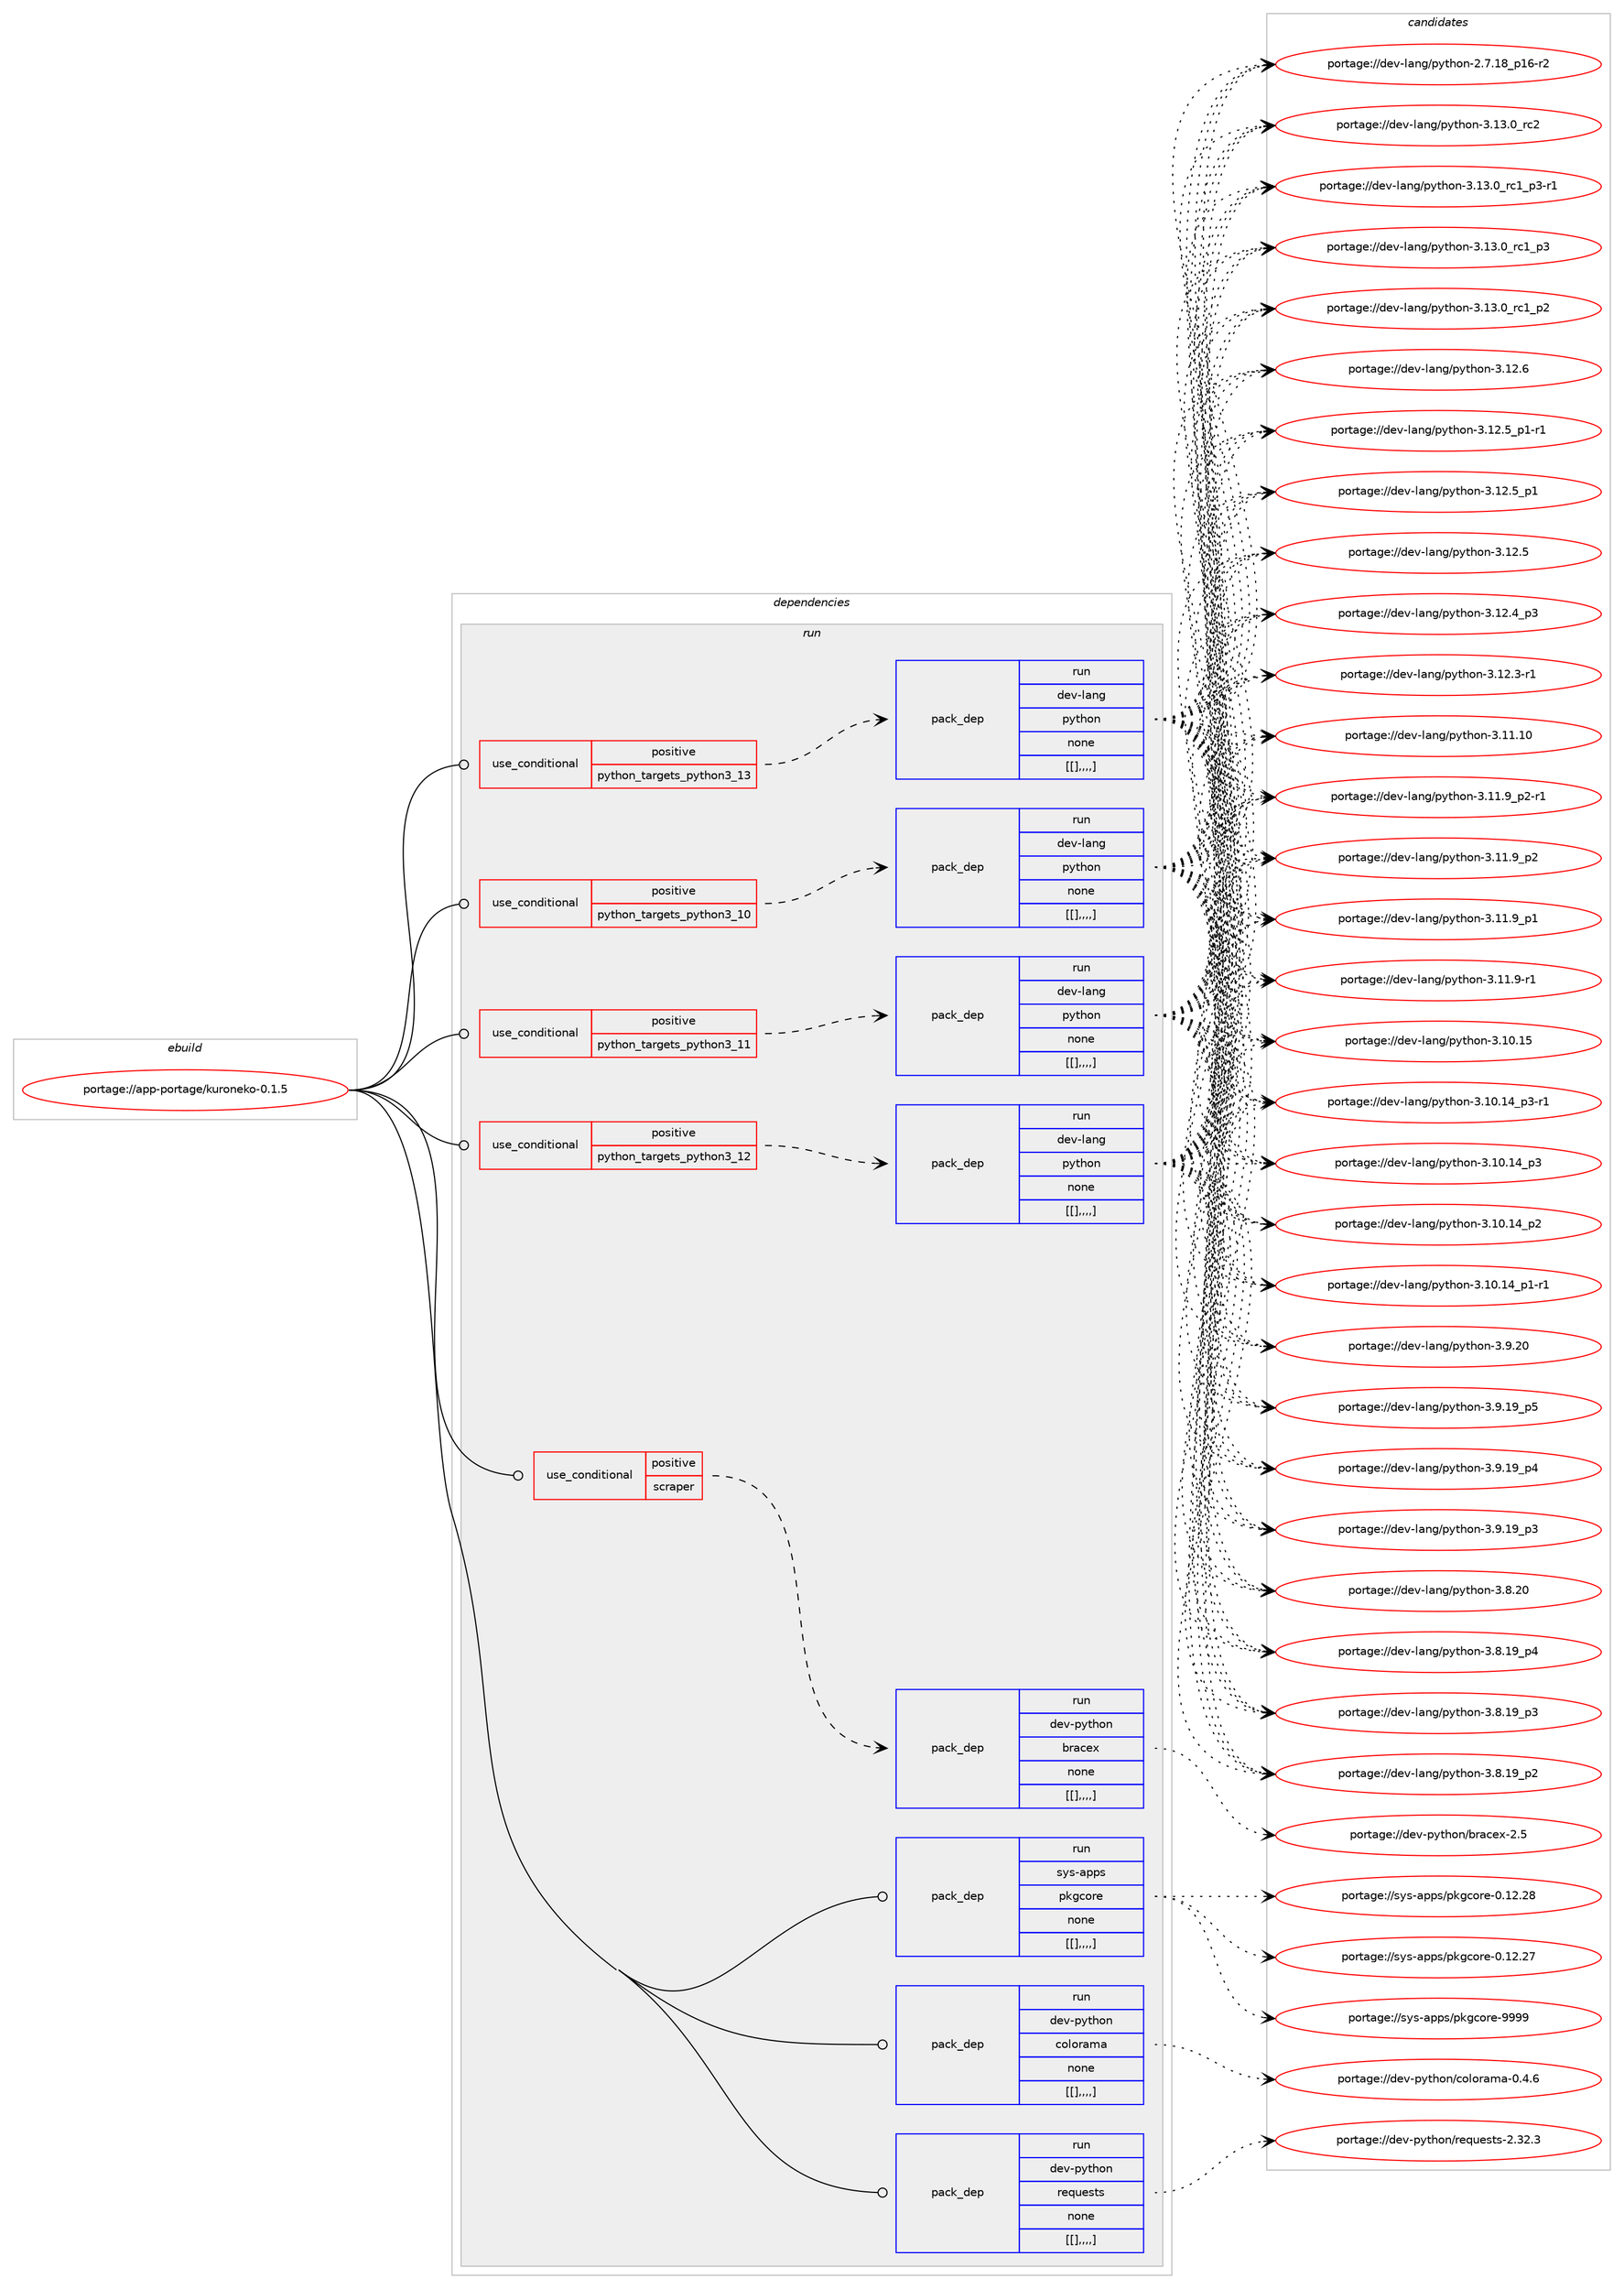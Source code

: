 digraph prolog {

# *************
# Graph options
# *************

newrank=true;
concentrate=true;
compound=true;
graph [rankdir=LR,fontname=Helvetica,fontsize=10,ranksep=1.5];#, ranksep=2.5, nodesep=0.2];
edge  [arrowhead=vee];
node  [fontname=Helvetica,fontsize=10];

# **********
# The ebuild
# **********

subgraph cluster_leftcol {
color=gray;
label=<<i>ebuild</i>>;
id [label="portage://app-portage/kuroneko-0.1.5", color=red, width=4, href="../app-portage/kuroneko-0.1.5.svg"];
}

# ****************
# The dependencies
# ****************

subgraph cluster_midcol {
color=gray;
label=<<i>dependencies</i>>;
subgraph cluster_compile {
fillcolor="#eeeeee";
style=filled;
label=<<i>compile</i>>;
}
subgraph cluster_compileandrun {
fillcolor="#eeeeee";
style=filled;
label=<<i>compile and run</i>>;
}
subgraph cluster_run {
fillcolor="#eeeeee";
style=filled;
label=<<i>run</i>>;
subgraph cond14273 {
dependency51447 [label=<<TABLE BORDER="0" CELLBORDER="1" CELLSPACING="0" CELLPADDING="4"><TR><TD ROWSPAN="3" CELLPADDING="10">use_conditional</TD></TR><TR><TD>positive</TD></TR><TR><TD>python_targets_python3_10</TD></TR></TABLE>>, shape=none, color=red];
subgraph pack36710 {
dependency51448 [label=<<TABLE BORDER="0" CELLBORDER="1" CELLSPACING="0" CELLPADDING="4" WIDTH="220"><TR><TD ROWSPAN="6" CELLPADDING="30">pack_dep</TD></TR><TR><TD WIDTH="110">run</TD></TR><TR><TD>dev-lang</TD></TR><TR><TD>python</TD></TR><TR><TD>none</TD></TR><TR><TD>[[],,,,]</TD></TR></TABLE>>, shape=none, color=blue];
}
dependency51447:e -> dependency51448:w [weight=20,style="dashed",arrowhead="vee"];
}
id:e -> dependency51447:w [weight=20,style="solid",arrowhead="odot"];
subgraph cond14274 {
dependency51449 [label=<<TABLE BORDER="0" CELLBORDER="1" CELLSPACING="0" CELLPADDING="4"><TR><TD ROWSPAN="3" CELLPADDING="10">use_conditional</TD></TR><TR><TD>positive</TD></TR><TR><TD>python_targets_python3_11</TD></TR></TABLE>>, shape=none, color=red];
subgraph pack36711 {
dependency51450 [label=<<TABLE BORDER="0" CELLBORDER="1" CELLSPACING="0" CELLPADDING="4" WIDTH="220"><TR><TD ROWSPAN="6" CELLPADDING="30">pack_dep</TD></TR><TR><TD WIDTH="110">run</TD></TR><TR><TD>dev-lang</TD></TR><TR><TD>python</TD></TR><TR><TD>none</TD></TR><TR><TD>[[],,,,]</TD></TR></TABLE>>, shape=none, color=blue];
}
dependency51449:e -> dependency51450:w [weight=20,style="dashed",arrowhead="vee"];
}
id:e -> dependency51449:w [weight=20,style="solid",arrowhead="odot"];
subgraph cond14275 {
dependency51451 [label=<<TABLE BORDER="0" CELLBORDER="1" CELLSPACING="0" CELLPADDING="4"><TR><TD ROWSPAN="3" CELLPADDING="10">use_conditional</TD></TR><TR><TD>positive</TD></TR><TR><TD>python_targets_python3_12</TD></TR></TABLE>>, shape=none, color=red];
subgraph pack36712 {
dependency51452 [label=<<TABLE BORDER="0" CELLBORDER="1" CELLSPACING="0" CELLPADDING="4" WIDTH="220"><TR><TD ROWSPAN="6" CELLPADDING="30">pack_dep</TD></TR><TR><TD WIDTH="110">run</TD></TR><TR><TD>dev-lang</TD></TR><TR><TD>python</TD></TR><TR><TD>none</TD></TR><TR><TD>[[],,,,]</TD></TR></TABLE>>, shape=none, color=blue];
}
dependency51451:e -> dependency51452:w [weight=20,style="dashed",arrowhead="vee"];
}
id:e -> dependency51451:w [weight=20,style="solid",arrowhead="odot"];
subgraph cond14276 {
dependency51453 [label=<<TABLE BORDER="0" CELLBORDER="1" CELLSPACING="0" CELLPADDING="4"><TR><TD ROWSPAN="3" CELLPADDING="10">use_conditional</TD></TR><TR><TD>positive</TD></TR><TR><TD>python_targets_python3_13</TD></TR></TABLE>>, shape=none, color=red];
subgraph pack36713 {
dependency51454 [label=<<TABLE BORDER="0" CELLBORDER="1" CELLSPACING="0" CELLPADDING="4" WIDTH="220"><TR><TD ROWSPAN="6" CELLPADDING="30">pack_dep</TD></TR><TR><TD WIDTH="110">run</TD></TR><TR><TD>dev-lang</TD></TR><TR><TD>python</TD></TR><TR><TD>none</TD></TR><TR><TD>[[],,,,]</TD></TR></TABLE>>, shape=none, color=blue];
}
dependency51453:e -> dependency51454:w [weight=20,style="dashed",arrowhead="vee"];
}
id:e -> dependency51453:w [weight=20,style="solid",arrowhead="odot"];
subgraph cond14277 {
dependency51455 [label=<<TABLE BORDER="0" CELLBORDER="1" CELLSPACING="0" CELLPADDING="4"><TR><TD ROWSPAN="3" CELLPADDING="10">use_conditional</TD></TR><TR><TD>positive</TD></TR><TR><TD>scraper</TD></TR></TABLE>>, shape=none, color=red];
subgraph pack36714 {
dependency51456 [label=<<TABLE BORDER="0" CELLBORDER="1" CELLSPACING="0" CELLPADDING="4" WIDTH="220"><TR><TD ROWSPAN="6" CELLPADDING="30">pack_dep</TD></TR><TR><TD WIDTH="110">run</TD></TR><TR><TD>dev-python</TD></TR><TR><TD>bracex</TD></TR><TR><TD>none</TD></TR><TR><TD>[[],,,,]</TD></TR></TABLE>>, shape=none, color=blue];
}
dependency51455:e -> dependency51456:w [weight=20,style="dashed",arrowhead="vee"];
}
id:e -> dependency51455:w [weight=20,style="solid",arrowhead="odot"];
subgraph pack36715 {
dependency51457 [label=<<TABLE BORDER="0" CELLBORDER="1" CELLSPACING="0" CELLPADDING="4" WIDTH="220"><TR><TD ROWSPAN="6" CELLPADDING="30">pack_dep</TD></TR><TR><TD WIDTH="110">run</TD></TR><TR><TD>dev-python</TD></TR><TR><TD>colorama</TD></TR><TR><TD>none</TD></TR><TR><TD>[[],,,,]</TD></TR></TABLE>>, shape=none, color=blue];
}
id:e -> dependency51457:w [weight=20,style="solid",arrowhead="odot"];
subgraph pack36716 {
dependency51458 [label=<<TABLE BORDER="0" CELLBORDER="1" CELLSPACING="0" CELLPADDING="4" WIDTH="220"><TR><TD ROWSPAN="6" CELLPADDING="30">pack_dep</TD></TR><TR><TD WIDTH="110">run</TD></TR><TR><TD>dev-python</TD></TR><TR><TD>requests</TD></TR><TR><TD>none</TD></TR><TR><TD>[[],,,,]</TD></TR></TABLE>>, shape=none, color=blue];
}
id:e -> dependency51458:w [weight=20,style="solid",arrowhead="odot"];
subgraph pack36717 {
dependency51459 [label=<<TABLE BORDER="0" CELLBORDER="1" CELLSPACING="0" CELLPADDING="4" WIDTH="220"><TR><TD ROWSPAN="6" CELLPADDING="30">pack_dep</TD></TR><TR><TD WIDTH="110">run</TD></TR><TR><TD>sys-apps</TD></TR><TR><TD>pkgcore</TD></TR><TR><TD>none</TD></TR><TR><TD>[[],,,,]</TD></TR></TABLE>>, shape=none, color=blue];
}
id:e -> dependency51459:w [weight=20,style="solid",arrowhead="odot"];
}
}

# **************
# The candidates
# **************

subgraph cluster_choices {
rank=same;
color=gray;
label=<<i>candidates</i>>;

subgraph choice36710 {
color=black;
nodesep=1;
choice10010111845108971101034711212111610411111045514649514648951149950 [label="portage://dev-lang/python-3.13.0_rc2", color=red, width=4,href="../dev-lang/python-3.13.0_rc2.svg"];
choice1001011184510897110103471121211161041111104551464951464895114994995112514511449 [label="portage://dev-lang/python-3.13.0_rc1_p3-r1", color=red, width=4,href="../dev-lang/python-3.13.0_rc1_p3-r1.svg"];
choice100101118451089711010347112121116104111110455146495146489511499499511251 [label="portage://dev-lang/python-3.13.0_rc1_p3", color=red, width=4,href="../dev-lang/python-3.13.0_rc1_p3.svg"];
choice100101118451089711010347112121116104111110455146495146489511499499511250 [label="portage://dev-lang/python-3.13.0_rc1_p2", color=red, width=4,href="../dev-lang/python-3.13.0_rc1_p2.svg"];
choice10010111845108971101034711212111610411111045514649504654 [label="portage://dev-lang/python-3.12.6", color=red, width=4,href="../dev-lang/python-3.12.6.svg"];
choice1001011184510897110103471121211161041111104551464950465395112494511449 [label="portage://dev-lang/python-3.12.5_p1-r1", color=red, width=4,href="../dev-lang/python-3.12.5_p1-r1.svg"];
choice100101118451089711010347112121116104111110455146495046539511249 [label="portage://dev-lang/python-3.12.5_p1", color=red, width=4,href="../dev-lang/python-3.12.5_p1.svg"];
choice10010111845108971101034711212111610411111045514649504653 [label="portage://dev-lang/python-3.12.5", color=red, width=4,href="../dev-lang/python-3.12.5.svg"];
choice100101118451089711010347112121116104111110455146495046529511251 [label="portage://dev-lang/python-3.12.4_p3", color=red, width=4,href="../dev-lang/python-3.12.4_p3.svg"];
choice100101118451089711010347112121116104111110455146495046514511449 [label="portage://dev-lang/python-3.12.3-r1", color=red, width=4,href="../dev-lang/python-3.12.3-r1.svg"];
choice1001011184510897110103471121211161041111104551464949464948 [label="portage://dev-lang/python-3.11.10", color=red, width=4,href="../dev-lang/python-3.11.10.svg"];
choice1001011184510897110103471121211161041111104551464949465795112504511449 [label="portage://dev-lang/python-3.11.9_p2-r1", color=red, width=4,href="../dev-lang/python-3.11.9_p2-r1.svg"];
choice100101118451089711010347112121116104111110455146494946579511250 [label="portage://dev-lang/python-3.11.9_p2", color=red, width=4,href="../dev-lang/python-3.11.9_p2.svg"];
choice100101118451089711010347112121116104111110455146494946579511249 [label="portage://dev-lang/python-3.11.9_p1", color=red, width=4,href="../dev-lang/python-3.11.9_p1.svg"];
choice100101118451089711010347112121116104111110455146494946574511449 [label="portage://dev-lang/python-3.11.9-r1", color=red, width=4,href="../dev-lang/python-3.11.9-r1.svg"];
choice1001011184510897110103471121211161041111104551464948464953 [label="portage://dev-lang/python-3.10.15", color=red, width=4,href="../dev-lang/python-3.10.15.svg"];
choice100101118451089711010347112121116104111110455146494846495295112514511449 [label="portage://dev-lang/python-3.10.14_p3-r1", color=red, width=4,href="../dev-lang/python-3.10.14_p3-r1.svg"];
choice10010111845108971101034711212111610411111045514649484649529511251 [label="portage://dev-lang/python-3.10.14_p3", color=red, width=4,href="../dev-lang/python-3.10.14_p3.svg"];
choice10010111845108971101034711212111610411111045514649484649529511250 [label="portage://dev-lang/python-3.10.14_p2", color=red, width=4,href="../dev-lang/python-3.10.14_p2.svg"];
choice100101118451089711010347112121116104111110455146494846495295112494511449 [label="portage://dev-lang/python-3.10.14_p1-r1", color=red, width=4,href="../dev-lang/python-3.10.14_p1-r1.svg"];
choice10010111845108971101034711212111610411111045514657465048 [label="portage://dev-lang/python-3.9.20", color=red, width=4,href="../dev-lang/python-3.9.20.svg"];
choice100101118451089711010347112121116104111110455146574649579511253 [label="portage://dev-lang/python-3.9.19_p5", color=red, width=4,href="../dev-lang/python-3.9.19_p5.svg"];
choice100101118451089711010347112121116104111110455146574649579511252 [label="portage://dev-lang/python-3.9.19_p4", color=red, width=4,href="../dev-lang/python-3.9.19_p4.svg"];
choice100101118451089711010347112121116104111110455146574649579511251 [label="portage://dev-lang/python-3.9.19_p3", color=red, width=4,href="../dev-lang/python-3.9.19_p3.svg"];
choice10010111845108971101034711212111610411111045514656465048 [label="portage://dev-lang/python-3.8.20", color=red, width=4,href="../dev-lang/python-3.8.20.svg"];
choice100101118451089711010347112121116104111110455146564649579511252 [label="portage://dev-lang/python-3.8.19_p4", color=red, width=4,href="../dev-lang/python-3.8.19_p4.svg"];
choice100101118451089711010347112121116104111110455146564649579511251 [label="portage://dev-lang/python-3.8.19_p3", color=red, width=4,href="../dev-lang/python-3.8.19_p3.svg"];
choice100101118451089711010347112121116104111110455146564649579511250 [label="portage://dev-lang/python-3.8.19_p2", color=red, width=4,href="../dev-lang/python-3.8.19_p2.svg"];
choice100101118451089711010347112121116104111110455046554649569511249544511450 [label="portage://dev-lang/python-2.7.18_p16-r2", color=red, width=4,href="../dev-lang/python-2.7.18_p16-r2.svg"];
dependency51448:e -> choice10010111845108971101034711212111610411111045514649514648951149950:w [style=dotted,weight="100"];
dependency51448:e -> choice1001011184510897110103471121211161041111104551464951464895114994995112514511449:w [style=dotted,weight="100"];
dependency51448:e -> choice100101118451089711010347112121116104111110455146495146489511499499511251:w [style=dotted,weight="100"];
dependency51448:e -> choice100101118451089711010347112121116104111110455146495146489511499499511250:w [style=dotted,weight="100"];
dependency51448:e -> choice10010111845108971101034711212111610411111045514649504654:w [style=dotted,weight="100"];
dependency51448:e -> choice1001011184510897110103471121211161041111104551464950465395112494511449:w [style=dotted,weight="100"];
dependency51448:e -> choice100101118451089711010347112121116104111110455146495046539511249:w [style=dotted,weight="100"];
dependency51448:e -> choice10010111845108971101034711212111610411111045514649504653:w [style=dotted,weight="100"];
dependency51448:e -> choice100101118451089711010347112121116104111110455146495046529511251:w [style=dotted,weight="100"];
dependency51448:e -> choice100101118451089711010347112121116104111110455146495046514511449:w [style=dotted,weight="100"];
dependency51448:e -> choice1001011184510897110103471121211161041111104551464949464948:w [style=dotted,weight="100"];
dependency51448:e -> choice1001011184510897110103471121211161041111104551464949465795112504511449:w [style=dotted,weight="100"];
dependency51448:e -> choice100101118451089711010347112121116104111110455146494946579511250:w [style=dotted,weight="100"];
dependency51448:e -> choice100101118451089711010347112121116104111110455146494946579511249:w [style=dotted,weight="100"];
dependency51448:e -> choice100101118451089711010347112121116104111110455146494946574511449:w [style=dotted,weight="100"];
dependency51448:e -> choice1001011184510897110103471121211161041111104551464948464953:w [style=dotted,weight="100"];
dependency51448:e -> choice100101118451089711010347112121116104111110455146494846495295112514511449:w [style=dotted,weight="100"];
dependency51448:e -> choice10010111845108971101034711212111610411111045514649484649529511251:w [style=dotted,weight="100"];
dependency51448:e -> choice10010111845108971101034711212111610411111045514649484649529511250:w [style=dotted,weight="100"];
dependency51448:e -> choice100101118451089711010347112121116104111110455146494846495295112494511449:w [style=dotted,weight="100"];
dependency51448:e -> choice10010111845108971101034711212111610411111045514657465048:w [style=dotted,weight="100"];
dependency51448:e -> choice100101118451089711010347112121116104111110455146574649579511253:w [style=dotted,weight="100"];
dependency51448:e -> choice100101118451089711010347112121116104111110455146574649579511252:w [style=dotted,weight="100"];
dependency51448:e -> choice100101118451089711010347112121116104111110455146574649579511251:w [style=dotted,weight="100"];
dependency51448:e -> choice10010111845108971101034711212111610411111045514656465048:w [style=dotted,weight="100"];
dependency51448:e -> choice100101118451089711010347112121116104111110455146564649579511252:w [style=dotted,weight="100"];
dependency51448:e -> choice100101118451089711010347112121116104111110455146564649579511251:w [style=dotted,weight="100"];
dependency51448:e -> choice100101118451089711010347112121116104111110455146564649579511250:w [style=dotted,weight="100"];
dependency51448:e -> choice100101118451089711010347112121116104111110455046554649569511249544511450:w [style=dotted,weight="100"];
}
subgraph choice36711 {
color=black;
nodesep=1;
choice10010111845108971101034711212111610411111045514649514648951149950 [label="portage://dev-lang/python-3.13.0_rc2", color=red, width=4,href="../dev-lang/python-3.13.0_rc2.svg"];
choice1001011184510897110103471121211161041111104551464951464895114994995112514511449 [label="portage://dev-lang/python-3.13.0_rc1_p3-r1", color=red, width=4,href="../dev-lang/python-3.13.0_rc1_p3-r1.svg"];
choice100101118451089711010347112121116104111110455146495146489511499499511251 [label="portage://dev-lang/python-3.13.0_rc1_p3", color=red, width=4,href="../dev-lang/python-3.13.0_rc1_p3.svg"];
choice100101118451089711010347112121116104111110455146495146489511499499511250 [label="portage://dev-lang/python-3.13.0_rc1_p2", color=red, width=4,href="../dev-lang/python-3.13.0_rc1_p2.svg"];
choice10010111845108971101034711212111610411111045514649504654 [label="portage://dev-lang/python-3.12.6", color=red, width=4,href="../dev-lang/python-3.12.6.svg"];
choice1001011184510897110103471121211161041111104551464950465395112494511449 [label="portage://dev-lang/python-3.12.5_p1-r1", color=red, width=4,href="../dev-lang/python-3.12.5_p1-r1.svg"];
choice100101118451089711010347112121116104111110455146495046539511249 [label="portage://dev-lang/python-3.12.5_p1", color=red, width=4,href="../dev-lang/python-3.12.5_p1.svg"];
choice10010111845108971101034711212111610411111045514649504653 [label="portage://dev-lang/python-3.12.5", color=red, width=4,href="../dev-lang/python-3.12.5.svg"];
choice100101118451089711010347112121116104111110455146495046529511251 [label="portage://dev-lang/python-3.12.4_p3", color=red, width=4,href="../dev-lang/python-3.12.4_p3.svg"];
choice100101118451089711010347112121116104111110455146495046514511449 [label="portage://dev-lang/python-3.12.3-r1", color=red, width=4,href="../dev-lang/python-3.12.3-r1.svg"];
choice1001011184510897110103471121211161041111104551464949464948 [label="portage://dev-lang/python-3.11.10", color=red, width=4,href="../dev-lang/python-3.11.10.svg"];
choice1001011184510897110103471121211161041111104551464949465795112504511449 [label="portage://dev-lang/python-3.11.9_p2-r1", color=red, width=4,href="../dev-lang/python-3.11.9_p2-r1.svg"];
choice100101118451089711010347112121116104111110455146494946579511250 [label="portage://dev-lang/python-3.11.9_p2", color=red, width=4,href="../dev-lang/python-3.11.9_p2.svg"];
choice100101118451089711010347112121116104111110455146494946579511249 [label="portage://dev-lang/python-3.11.9_p1", color=red, width=4,href="../dev-lang/python-3.11.9_p1.svg"];
choice100101118451089711010347112121116104111110455146494946574511449 [label="portage://dev-lang/python-3.11.9-r1", color=red, width=4,href="../dev-lang/python-3.11.9-r1.svg"];
choice1001011184510897110103471121211161041111104551464948464953 [label="portage://dev-lang/python-3.10.15", color=red, width=4,href="../dev-lang/python-3.10.15.svg"];
choice100101118451089711010347112121116104111110455146494846495295112514511449 [label="portage://dev-lang/python-3.10.14_p3-r1", color=red, width=4,href="../dev-lang/python-3.10.14_p3-r1.svg"];
choice10010111845108971101034711212111610411111045514649484649529511251 [label="portage://dev-lang/python-3.10.14_p3", color=red, width=4,href="../dev-lang/python-3.10.14_p3.svg"];
choice10010111845108971101034711212111610411111045514649484649529511250 [label="portage://dev-lang/python-3.10.14_p2", color=red, width=4,href="../dev-lang/python-3.10.14_p2.svg"];
choice100101118451089711010347112121116104111110455146494846495295112494511449 [label="portage://dev-lang/python-3.10.14_p1-r1", color=red, width=4,href="../dev-lang/python-3.10.14_p1-r1.svg"];
choice10010111845108971101034711212111610411111045514657465048 [label="portage://dev-lang/python-3.9.20", color=red, width=4,href="../dev-lang/python-3.9.20.svg"];
choice100101118451089711010347112121116104111110455146574649579511253 [label="portage://dev-lang/python-3.9.19_p5", color=red, width=4,href="../dev-lang/python-3.9.19_p5.svg"];
choice100101118451089711010347112121116104111110455146574649579511252 [label="portage://dev-lang/python-3.9.19_p4", color=red, width=4,href="../dev-lang/python-3.9.19_p4.svg"];
choice100101118451089711010347112121116104111110455146574649579511251 [label="portage://dev-lang/python-3.9.19_p3", color=red, width=4,href="../dev-lang/python-3.9.19_p3.svg"];
choice10010111845108971101034711212111610411111045514656465048 [label="portage://dev-lang/python-3.8.20", color=red, width=4,href="../dev-lang/python-3.8.20.svg"];
choice100101118451089711010347112121116104111110455146564649579511252 [label="portage://dev-lang/python-3.8.19_p4", color=red, width=4,href="../dev-lang/python-3.8.19_p4.svg"];
choice100101118451089711010347112121116104111110455146564649579511251 [label="portage://dev-lang/python-3.8.19_p3", color=red, width=4,href="../dev-lang/python-3.8.19_p3.svg"];
choice100101118451089711010347112121116104111110455146564649579511250 [label="portage://dev-lang/python-3.8.19_p2", color=red, width=4,href="../dev-lang/python-3.8.19_p2.svg"];
choice100101118451089711010347112121116104111110455046554649569511249544511450 [label="portage://dev-lang/python-2.7.18_p16-r2", color=red, width=4,href="../dev-lang/python-2.7.18_p16-r2.svg"];
dependency51450:e -> choice10010111845108971101034711212111610411111045514649514648951149950:w [style=dotted,weight="100"];
dependency51450:e -> choice1001011184510897110103471121211161041111104551464951464895114994995112514511449:w [style=dotted,weight="100"];
dependency51450:e -> choice100101118451089711010347112121116104111110455146495146489511499499511251:w [style=dotted,weight="100"];
dependency51450:e -> choice100101118451089711010347112121116104111110455146495146489511499499511250:w [style=dotted,weight="100"];
dependency51450:e -> choice10010111845108971101034711212111610411111045514649504654:w [style=dotted,weight="100"];
dependency51450:e -> choice1001011184510897110103471121211161041111104551464950465395112494511449:w [style=dotted,weight="100"];
dependency51450:e -> choice100101118451089711010347112121116104111110455146495046539511249:w [style=dotted,weight="100"];
dependency51450:e -> choice10010111845108971101034711212111610411111045514649504653:w [style=dotted,weight="100"];
dependency51450:e -> choice100101118451089711010347112121116104111110455146495046529511251:w [style=dotted,weight="100"];
dependency51450:e -> choice100101118451089711010347112121116104111110455146495046514511449:w [style=dotted,weight="100"];
dependency51450:e -> choice1001011184510897110103471121211161041111104551464949464948:w [style=dotted,weight="100"];
dependency51450:e -> choice1001011184510897110103471121211161041111104551464949465795112504511449:w [style=dotted,weight="100"];
dependency51450:e -> choice100101118451089711010347112121116104111110455146494946579511250:w [style=dotted,weight="100"];
dependency51450:e -> choice100101118451089711010347112121116104111110455146494946579511249:w [style=dotted,weight="100"];
dependency51450:e -> choice100101118451089711010347112121116104111110455146494946574511449:w [style=dotted,weight="100"];
dependency51450:e -> choice1001011184510897110103471121211161041111104551464948464953:w [style=dotted,weight="100"];
dependency51450:e -> choice100101118451089711010347112121116104111110455146494846495295112514511449:w [style=dotted,weight="100"];
dependency51450:e -> choice10010111845108971101034711212111610411111045514649484649529511251:w [style=dotted,weight="100"];
dependency51450:e -> choice10010111845108971101034711212111610411111045514649484649529511250:w [style=dotted,weight="100"];
dependency51450:e -> choice100101118451089711010347112121116104111110455146494846495295112494511449:w [style=dotted,weight="100"];
dependency51450:e -> choice10010111845108971101034711212111610411111045514657465048:w [style=dotted,weight="100"];
dependency51450:e -> choice100101118451089711010347112121116104111110455146574649579511253:w [style=dotted,weight="100"];
dependency51450:e -> choice100101118451089711010347112121116104111110455146574649579511252:w [style=dotted,weight="100"];
dependency51450:e -> choice100101118451089711010347112121116104111110455146574649579511251:w [style=dotted,weight="100"];
dependency51450:e -> choice10010111845108971101034711212111610411111045514656465048:w [style=dotted,weight="100"];
dependency51450:e -> choice100101118451089711010347112121116104111110455146564649579511252:w [style=dotted,weight="100"];
dependency51450:e -> choice100101118451089711010347112121116104111110455146564649579511251:w [style=dotted,weight="100"];
dependency51450:e -> choice100101118451089711010347112121116104111110455146564649579511250:w [style=dotted,weight="100"];
dependency51450:e -> choice100101118451089711010347112121116104111110455046554649569511249544511450:w [style=dotted,weight="100"];
}
subgraph choice36712 {
color=black;
nodesep=1;
choice10010111845108971101034711212111610411111045514649514648951149950 [label="portage://dev-lang/python-3.13.0_rc2", color=red, width=4,href="../dev-lang/python-3.13.0_rc2.svg"];
choice1001011184510897110103471121211161041111104551464951464895114994995112514511449 [label="portage://dev-lang/python-3.13.0_rc1_p3-r1", color=red, width=4,href="../dev-lang/python-3.13.0_rc1_p3-r1.svg"];
choice100101118451089711010347112121116104111110455146495146489511499499511251 [label="portage://dev-lang/python-3.13.0_rc1_p3", color=red, width=4,href="../dev-lang/python-3.13.0_rc1_p3.svg"];
choice100101118451089711010347112121116104111110455146495146489511499499511250 [label="portage://dev-lang/python-3.13.0_rc1_p2", color=red, width=4,href="../dev-lang/python-3.13.0_rc1_p2.svg"];
choice10010111845108971101034711212111610411111045514649504654 [label="portage://dev-lang/python-3.12.6", color=red, width=4,href="../dev-lang/python-3.12.6.svg"];
choice1001011184510897110103471121211161041111104551464950465395112494511449 [label="portage://dev-lang/python-3.12.5_p1-r1", color=red, width=4,href="../dev-lang/python-3.12.5_p1-r1.svg"];
choice100101118451089711010347112121116104111110455146495046539511249 [label="portage://dev-lang/python-3.12.5_p1", color=red, width=4,href="../dev-lang/python-3.12.5_p1.svg"];
choice10010111845108971101034711212111610411111045514649504653 [label="portage://dev-lang/python-3.12.5", color=red, width=4,href="../dev-lang/python-3.12.5.svg"];
choice100101118451089711010347112121116104111110455146495046529511251 [label="portage://dev-lang/python-3.12.4_p3", color=red, width=4,href="../dev-lang/python-3.12.4_p3.svg"];
choice100101118451089711010347112121116104111110455146495046514511449 [label="portage://dev-lang/python-3.12.3-r1", color=red, width=4,href="../dev-lang/python-3.12.3-r1.svg"];
choice1001011184510897110103471121211161041111104551464949464948 [label="portage://dev-lang/python-3.11.10", color=red, width=4,href="../dev-lang/python-3.11.10.svg"];
choice1001011184510897110103471121211161041111104551464949465795112504511449 [label="portage://dev-lang/python-3.11.9_p2-r1", color=red, width=4,href="../dev-lang/python-3.11.9_p2-r1.svg"];
choice100101118451089711010347112121116104111110455146494946579511250 [label="portage://dev-lang/python-3.11.9_p2", color=red, width=4,href="../dev-lang/python-3.11.9_p2.svg"];
choice100101118451089711010347112121116104111110455146494946579511249 [label="portage://dev-lang/python-3.11.9_p1", color=red, width=4,href="../dev-lang/python-3.11.9_p1.svg"];
choice100101118451089711010347112121116104111110455146494946574511449 [label="portage://dev-lang/python-3.11.9-r1", color=red, width=4,href="../dev-lang/python-3.11.9-r1.svg"];
choice1001011184510897110103471121211161041111104551464948464953 [label="portage://dev-lang/python-3.10.15", color=red, width=4,href="../dev-lang/python-3.10.15.svg"];
choice100101118451089711010347112121116104111110455146494846495295112514511449 [label="portage://dev-lang/python-3.10.14_p3-r1", color=red, width=4,href="../dev-lang/python-3.10.14_p3-r1.svg"];
choice10010111845108971101034711212111610411111045514649484649529511251 [label="portage://dev-lang/python-3.10.14_p3", color=red, width=4,href="../dev-lang/python-3.10.14_p3.svg"];
choice10010111845108971101034711212111610411111045514649484649529511250 [label="portage://dev-lang/python-3.10.14_p2", color=red, width=4,href="../dev-lang/python-3.10.14_p2.svg"];
choice100101118451089711010347112121116104111110455146494846495295112494511449 [label="portage://dev-lang/python-3.10.14_p1-r1", color=red, width=4,href="../dev-lang/python-3.10.14_p1-r1.svg"];
choice10010111845108971101034711212111610411111045514657465048 [label="portage://dev-lang/python-3.9.20", color=red, width=4,href="../dev-lang/python-3.9.20.svg"];
choice100101118451089711010347112121116104111110455146574649579511253 [label="portage://dev-lang/python-3.9.19_p5", color=red, width=4,href="../dev-lang/python-3.9.19_p5.svg"];
choice100101118451089711010347112121116104111110455146574649579511252 [label="portage://dev-lang/python-3.9.19_p4", color=red, width=4,href="../dev-lang/python-3.9.19_p4.svg"];
choice100101118451089711010347112121116104111110455146574649579511251 [label="portage://dev-lang/python-3.9.19_p3", color=red, width=4,href="../dev-lang/python-3.9.19_p3.svg"];
choice10010111845108971101034711212111610411111045514656465048 [label="portage://dev-lang/python-3.8.20", color=red, width=4,href="../dev-lang/python-3.8.20.svg"];
choice100101118451089711010347112121116104111110455146564649579511252 [label="portage://dev-lang/python-3.8.19_p4", color=red, width=4,href="../dev-lang/python-3.8.19_p4.svg"];
choice100101118451089711010347112121116104111110455146564649579511251 [label="portage://dev-lang/python-3.8.19_p3", color=red, width=4,href="../dev-lang/python-3.8.19_p3.svg"];
choice100101118451089711010347112121116104111110455146564649579511250 [label="portage://dev-lang/python-3.8.19_p2", color=red, width=4,href="../dev-lang/python-3.8.19_p2.svg"];
choice100101118451089711010347112121116104111110455046554649569511249544511450 [label="portage://dev-lang/python-2.7.18_p16-r2", color=red, width=4,href="../dev-lang/python-2.7.18_p16-r2.svg"];
dependency51452:e -> choice10010111845108971101034711212111610411111045514649514648951149950:w [style=dotted,weight="100"];
dependency51452:e -> choice1001011184510897110103471121211161041111104551464951464895114994995112514511449:w [style=dotted,weight="100"];
dependency51452:e -> choice100101118451089711010347112121116104111110455146495146489511499499511251:w [style=dotted,weight="100"];
dependency51452:e -> choice100101118451089711010347112121116104111110455146495146489511499499511250:w [style=dotted,weight="100"];
dependency51452:e -> choice10010111845108971101034711212111610411111045514649504654:w [style=dotted,weight="100"];
dependency51452:e -> choice1001011184510897110103471121211161041111104551464950465395112494511449:w [style=dotted,weight="100"];
dependency51452:e -> choice100101118451089711010347112121116104111110455146495046539511249:w [style=dotted,weight="100"];
dependency51452:e -> choice10010111845108971101034711212111610411111045514649504653:w [style=dotted,weight="100"];
dependency51452:e -> choice100101118451089711010347112121116104111110455146495046529511251:w [style=dotted,weight="100"];
dependency51452:e -> choice100101118451089711010347112121116104111110455146495046514511449:w [style=dotted,weight="100"];
dependency51452:e -> choice1001011184510897110103471121211161041111104551464949464948:w [style=dotted,weight="100"];
dependency51452:e -> choice1001011184510897110103471121211161041111104551464949465795112504511449:w [style=dotted,weight="100"];
dependency51452:e -> choice100101118451089711010347112121116104111110455146494946579511250:w [style=dotted,weight="100"];
dependency51452:e -> choice100101118451089711010347112121116104111110455146494946579511249:w [style=dotted,weight="100"];
dependency51452:e -> choice100101118451089711010347112121116104111110455146494946574511449:w [style=dotted,weight="100"];
dependency51452:e -> choice1001011184510897110103471121211161041111104551464948464953:w [style=dotted,weight="100"];
dependency51452:e -> choice100101118451089711010347112121116104111110455146494846495295112514511449:w [style=dotted,weight="100"];
dependency51452:e -> choice10010111845108971101034711212111610411111045514649484649529511251:w [style=dotted,weight="100"];
dependency51452:e -> choice10010111845108971101034711212111610411111045514649484649529511250:w [style=dotted,weight="100"];
dependency51452:e -> choice100101118451089711010347112121116104111110455146494846495295112494511449:w [style=dotted,weight="100"];
dependency51452:e -> choice10010111845108971101034711212111610411111045514657465048:w [style=dotted,weight="100"];
dependency51452:e -> choice100101118451089711010347112121116104111110455146574649579511253:w [style=dotted,weight="100"];
dependency51452:e -> choice100101118451089711010347112121116104111110455146574649579511252:w [style=dotted,weight="100"];
dependency51452:e -> choice100101118451089711010347112121116104111110455146574649579511251:w [style=dotted,weight="100"];
dependency51452:e -> choice10010111845108971101034711212111610411111045514656465048:w [style=dotted,weight="100"];
dependency51452:e -> choice100101118451089711010347112121116104111110455146564649579511252:w [style=dotted,weight="100"];
dependency51452:e -> choice100101118451089711010347112121116104111110455146564649579511251:w [style=dotted,weight="100"];
dependency51452:e -> choice100101118451089711010347112121116104111110455146564649579511250:w [style=dotted,weight="100"];
dependency51452:e -> choice100101118451089711010347112121116104111110455046554649569511249544511450:w [style=dotted,weight="100"];
}
subgraph choice36713 {
color=black;
nodesep=1;
choice10010111845108971101034711212111610411111045514649514648951149950 [label="portage://dev-lang/python-3.13.0_rc2", color=red, width=4,href="../dev-lang/python-3.13.0_rc2.svg"];
choice1001011184510897110103471121211161041111104551464951464895114994995112514511449 [label="portage://dev-lang/python-3.13.0_rc1_p3-r1", color=red, width=4,href="../dev-lang/python-3.13.0_rc1_p3-r1.svg"];
choice100101118451089711010347112121116104111110455146495146489511499499511251 [label="portage://dev-lang/python-3.13.0_rc1_p3", color=red, width=4,href="../dev-lang/python-3.13.0_rc1_p3.svg"];
choice100101118451089711010347112121116104111110455146495146489511499499511250 [label="portage://dev-lang/python-3.13.0_rc1_p2", color=red, width=4,href="../dev-lang/python-3.13.0_rc1_p2.svg"];
choice10010111845108971101034711212111610411111045514649504654 [label="portage://dev-lang/python-3.12.6", color=red, width=4,href="../dev-lang/python-3.12.6.svg"];
choice1001011184510897110103471121211161041111104551464950465395112494511449 [label="portage://dev-lang/python-3.12.5_p1-r1", color=red, width=4,href="../dev-lang/python-3.12.5_p1-r1.svg"];
choice100101118451089711010347112121116104111110455146495046539511249 [label="portage://dev-lang/python-3.12.5_p1", color=red, width=4,href="../dev-lang/python-3.12.5_p1.svg"];
choice10010111845108971101034711212111610411111045514649504653 [label="portage://dev-lang/python-3.12.5", color=red, width=4,href="../dev-lang/python-3.12.5.svg"];
choice100101118451089711010347112121116104111110455146495046529511251 [label="portage://dev-lang/python-3.12.4_p3", color=red, width=4,href="../dev-lang/python-3.12.4_p3.svg"];
choice100101118451089711010347112121116104111110455146495046514511449 [label="portage://dev-lang/python-3.12.3-r1", color=red, width=4,href="../dev-lang/python-3.12.3-r1.svg"];
choice1001011184510897110103471121211161041111104551464949464948 [label="portage://dev-lang/python-3.11.10", color=red, width=4,href="../dev-lang/python-3.11.10.svg"];
choice1001011184510897110103471121211161041111104551464949465795112504511449 [label="portage://dev-lang/python-3.11.9_p2-r1", color=red, width=4,href="../dev-lang/python-3.11.9_p2-r1.svg"];
choice100101118451089711010347112121116104111110455146494946579511250 [label="portage://dev-lang/python-3.11.9_p2", color=red, width=4,href="../dev-lang/python-3.11.9_p2.svg"];
choice100101118451089711010347112121116104111110455146494946579511249 [label="portage://dev-lang/python-3.11.9_p1", color=red, width=4,href="../dev-lang/python-3.11.9_p1.svg"];
choice100101118451089711010347112121116104111110455146494946574511449 [label="portage://dev-lang/python-3.11.9-r1", color=red, width=4,href="../dev-lang/python-3.11.9-r1.svg"];
choice1001011184510897110103471121211161041111104551464948464953 [label="portage://dev-lang/python-3.10.15", color=red, width=4,href="../dev-lang/python-3.10.15.svg"];
choice100101118451089711010347112121116104111110455146494846495295112514511449 [label="portage://dev-lang/python-3.10.14_p3-r1", color=red, width=4,href="../dev-lang/python-3.10.14_p3-r1.svg"];
choice10010111845108971101034711212111610411111045514649484649529511251 [label="portage://dev-lang/python-3.10.14_p3", color=red, width=4,href="../dev-lang/python-3.10.14_p3.svg"];
choice10010111845108971101034711212111610411111045514649484649529511250 [label="portage://dev-lang/python-3.10.14_p2", color=red, width=4,href="../dev-lang/python-3.10.14_p2.svg"];
choice100101118451089711010347112121116104111110455146494846495295112494511449 [label="portage://dev-lang/python-3.10.14_p1-r1", color=red, width=4,href="../dev-lang/python-3.10.14_p1-r1.svg"];
choice10010111845108971101034711212111610411111045514657465048 [label="portage://dev-lang/python-3.9.20", color=red, width=4,href="../dev-lang/python-3.9.20.svg"];
choice100101118451089711010347112121116104111110455146574649579511253 [label="portage://dev-lang/python-3.9.19_p5", color=red, width=4,href="../dev-lang/python-3.9.19_p5.svg"];
choice100101118451089711010347112121116104111110455146574649579511252 [label="portage://dev-lang/python-3.9.19_p4", color=red, width=4,href="../dev-lang/python-3.9.19_p4.svg"];
choice100101118451089711010347112121116104111110455146574649579511251 [label="portage://dev-lang/python-3.9.19_p3", color=red, width=4,href="../dev-lang/python-3.9.19_p3.svg"];
choice10010111845108971101034711212111610411111045514656465048 [label="portage://dev-lang/python-3.8.20", color=red, width=4,href="../dev-lang/python-3.8.20.svg"];
choice100101118451089711010347112121116104111110455146564649579511252 [label="portage://dev-lang/python-3.8.19_p4", color=red, width=4,href="../dev-lang/python-3.8.19_p4.svg"];
choice100101118451089711010347112121116104111110455146564649579511251 [label="portage://dev-lang/python-3.8.19_p3", color=red, width=4,href="../dev-lang/python-3.8.19_p3.svg"];
choice100101118451089711010347112121116104111110455146564649579511250 [label="portage://dev-lang/python-3.8.19_p2", color=red, width=4,href="../dev-lang/python-3.8.19_p2.svg"];
choice100101118451089711010347112121116104111110455046554649569511249544511450 [label="portage://dev-lang/python-2.7.18_p16-r2", color=red, width=4,href="../dev-lang/python-2.7.18_p16-r2.svg"];
dependency51454:e -> choice10010111845108971101034711212111610411111045514649514648951149950:w [style=dotted,weight="100"];
dependency51454:e -> choice1001011184510897110103471121211161041111104551464951464895114994995112514511449:w [style=dotted,weight="100"];
dependency51454:e -> choice100101118451089711010347112121116104111110455146495146489511499499511251:w [style=dotted,weight="100"];
dependency51454:e -> choice100101118451089711010347112121116104111110455146495146489511499499511250:w [style=dotted,weight="100"];
dependency51454:e -> choice10010111845108971101034711212111610411111045514649504654:w [style=dotted,weight="100"];
dependency51454:e -> choice1001011184510897110103471121211161041111104551464950465395112494511449:w [style=dotted,weight="100"];
dependency51454:e -> choice100101118451089711010347112121116104111110455146495046539511249:w [style=dotted,weight="100"];
dependency51454:e -> choice10010111845108971101034711212111610411111045514649504653:w [style=dotted,weight="100"];
dependency51454:e -> choice100101118451089711010347112121116104111110455146495046529511251:w [style=dotted,weight="100"];
dependency51454:e -> choice100101118451089711010347112121116104111110455146495046514511449:w [style=dotted,weight="100"];
dependency51454:e -> choice1001011184510897110103471121211161041111104551464949464948:w [style=dotted,weight="100"];
dependency51454:e -> choice1001011184510897110103471121211161041111104551464949465795112504511449:w [style=dotted,weight="100"];
dependency51454:e -> choice100101118451089711010347112121116104111110455146494946579511250:w [style=dotted,weight="100"];
dependency51454:e -> choice100101118451089711010347112121116104111110455146494946579511249:w [style=dotted,weight="100"];
dependency51454:e -> choice100101118451089711010347112121116104111110455146494946574511449:w [style=dotted,weight="100"];
dependency51454:e -> choice1001011184510897110103471121211161041111104551464948464953:w [style=dotted,weight="100"];
dependency51454:e -> choice100101118451089711010347112121116104111110455146494846495295112514511449:w [style=dotted,weight="100"];
dependency51454:e -> choice10010111845108971101034711212111610411111045514649484649529511251:w [style=dotted,weight="100"];
dependency51454:e -> choice10010111845108971101034711212111610411111045514649484649529511250:w [style=dotted,weight="100"];
dependency51454:e -> choice100101118451089711010347112121116104111110455146494846495295112494511449:w [style=dotted,weight="100"];
dependency51454:e -> choice10010111845108971101034711212111610411111045514657465048:w [style=dotted,weight="100"];
dependency51454:e -> choice100101118451089711010347112121116104111110455146574649579511253:w [style=dotted,weight="100"];
dependency51454:e -> choice100101118451089711010347112121116104111110455146574649579511252:w [style=dotted,weight="100"];
dependency51454:e -> choice100101118451089711010347112121116104111110455146574649579511251:w [style=dotted,weight="100"];
dependency51454:e -> choice10010111845108971101034711212111610411111045514656465048:w [style=dotted,weight="100"];
dependency51454:e -> choice100101118451089711010347112121116104111110455146564649579511252:w [style=dotted,weight="100"];
dependency51454:e -> choice100101118451089711010347112121116104111110455146564649579511251:w [style=dotted,weight="100"];
dependency51454:e -> choice100101118451089711010347112121116104111110455146564649579511250:w [style=dotted,weight="100"];
dependency51454:e -> choice100101118451089711010347112121116104111110455046554649569511249544511450:w [style=dotted,weight="100"];
}
subgraph choice36714 {
color=black;
nodesep=1;
choice100101118451121211161041111104798114979910112045504653 [label="portage://dev-python/bracex-2.5", color=red, width=4,href="../dev-python/bracex-2.5.svg"];
dependency51456:e -> choice100101118451121211161041111104798114979910112045504653:w [style=dotted,weight="100"];
}
subgraph choice36715 {
color=black;
nodesep=1;
choice1001011184511212111610411111047991111081111149710997454846524654 [label="portage://dev-python/colorama-0.4.6", color=red, width=4,href="../dev-python/colorama-0.4.6.svg"];
dependency51457:e -> choice1001011184511212111610411111047991111081111149710997454846524654:w [style=dotted,weight="100"];
}
subgraph choice36716 {
color=black;
nodesep=1;
choice100101118451121211161041111104711410111311710111511611545504651504651 [label="portage://dev-python/requests-2.32.3", color=red, width=4,href="../dev-python/requests-2.32.3.svg"];
dependency51458:e -> choice100101118451121211161041111104711410111311710111511611545504651504651:w [style=dotted,weight="100"];
}
subgraph choice36717 {
color=black;
nodesep=1;
choice115121115459711211211547112107103991111141014557575757 [label="portage://sys-apps/pkgcore-9999", color=red, width=4,href="../sys-apps/pkgcore-9999.svg"];
choice115121115459711211211547112107103991111141014548464950465056 [label="portage://sys-apps/pkgcore-0.12.28", color=red, width=4,href="../sys-apps/pkgcore-0.12.28.svg"];
choice115121115459711211211547112107103991111141014548464950465055 [label="portage://sys-apps/pkgcore-0.12.27", color=red, width=4,href="../sys-apps/pkgcore-0.12.27.svg"];
dependency51459:e -> choice115121115459711211211547112107103991111141014557575757:w [style=dotted,weight="100"];
dependency51459:e -> choice115121115459711211211547112107103991111141014548464950465056:w [style=dotted,weight="100"];
dependency51459:e -> choice115121115459711211211547112107103991111141014548464950465055:w [style=dotted,weight="100"];
}
}

}
